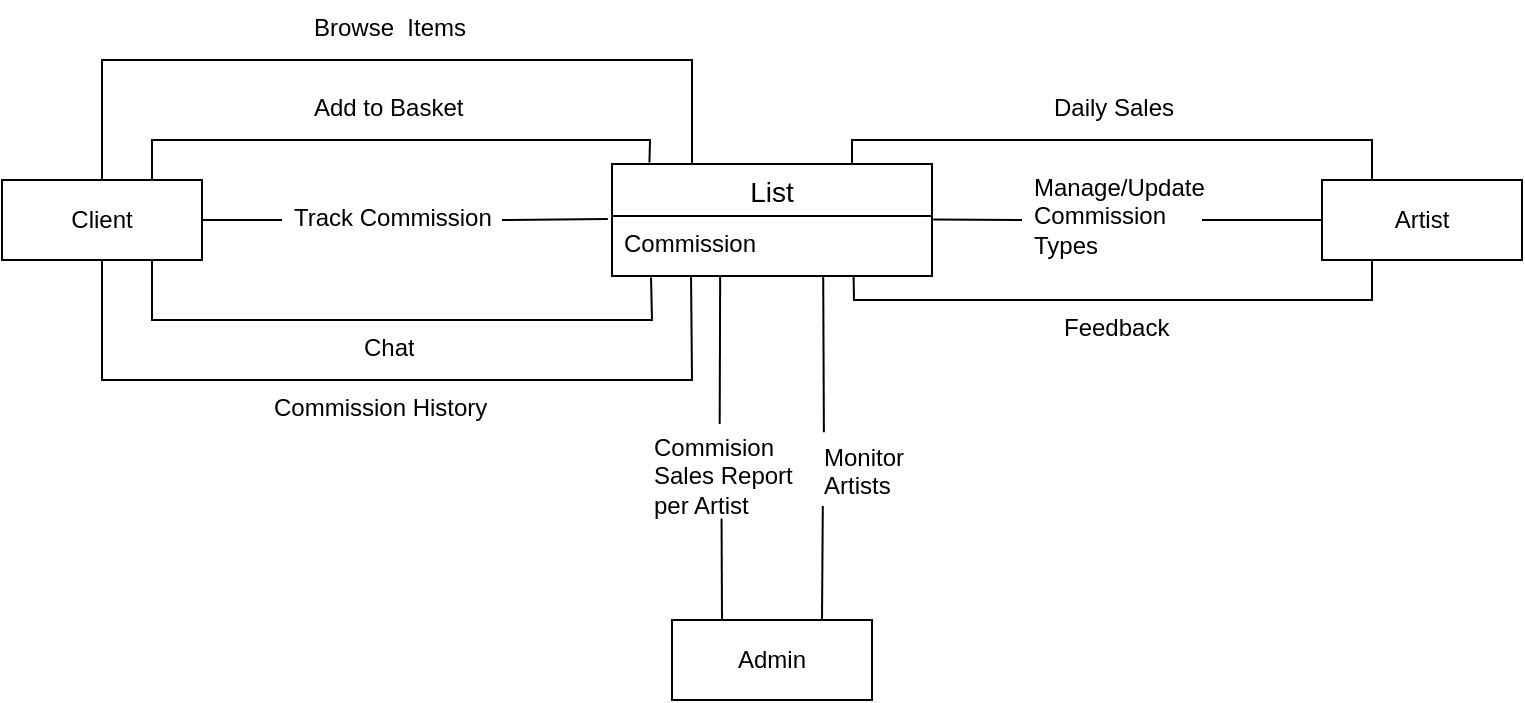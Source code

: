 <mxfile version="27.0.2">
  <diagram name="Page-1" id="oux8k6bwoD5EHhF63y2L">
    <mxGraphModel dx="2316" dy="1391" grid="1" gridSize="10" guides="1" tooltips="1" connect="1" arrows="1" fold="1" page="1" pageScale="1" pageWidth="850" pageHeight="1100" math="0" shadow="0">
      <root>
        <mxCell id="0" />
        <mxCell id="1" parent="0" />
        <mxCell id="d1Pyevz_ncs2XS0bNi1m-14" value="Client" style="whiteSpace=wrap;html=1;align=center;" parent="1" vertex="1">
          <mxGeometry x="40" y="465" width="100" height="40" as="geometry" />
        </mxCell>
        <mxCell id="d1Pyevz_ncs2XS0bNi1m-16" value="List" style="swimlane;fontStyle=0;childLayout=stackLayout;horizontal=1;startSize=26;horizontalStack=0;resizeParent=1;resizeParentMax=0;resizeLast=0;collapsible=1;marginBottom=0;align=center;fontSize=14;" parent="1" vertex="1">
          <mxGeometry x="345" y="457" width="160" height="56" as="geometry" />
        </mxCell>
        <mxCell id="d1Pyevz_ncs2XS0bNi1m-17" value="Commission" style="text;strokeColor=none;fillColor=none;spacingLeft=4;spacingRight=4;overflow=hidden;rotatable=0;points=[[0,0.5],[1,0.5]];portConstraint=eastwest;fontSize=12;whiteSpace=wrap;html=1;" parent="d1Pyevz_ncs2XS0bNi1m-16" vertex="1">
          <mxGeometry y="26" width="160" height="30" as="geometry" />
        </mxCell>
        <mxCell id="d1Pyevz_ncs2XS0bNi1m-20" value="Artist" style="whiteSpace=wrap;html=1;align=center;" parent="1" vertex="1">
          <mxGeometry x="700" y="465" width="100" height="40" as="geometry" />
        </mxCell>
        <mxCell id="d1Pyevz_ncs2XS0bNi1m-21" value="Admin" style="whiteSpace=wrap;html=1;align=center;" parent="1" vertex="1">
          <mxGeometry x="375" y="685" width="100" height="40" as="geometry" />
        </mxCell>
        <mxCell id="d1Pyevz_ncs2XS0bNi1m-22" value="Browse&amp;nbsp; Items" style="text;strokeColor=none;fillColor=none;spacingLeft=4;spacingRight=4;overflow=hidden;rotatable=0;points=[[0,0.5],[1,0.5]];portConstraint=eastwest;fontSize=12;whiteSpace=wrap;html=1;" parent="1" vertex="1">
          <mxGeometry x="190" y="375" width="90" height="30" as="geometry" />
        </mxCell>
        <mxCell id="d1Pyevz_ncs2XS0bNi1m-23" value="Add to Basket" style="text;strokeColor=none;fillColor=none;spacingLeft=4;spacingRight=4;overflow=hidden;rotatable=0;points=[[0,0.5],[1,0.5]];portConstraint=eastwest;fontSize=12;whiteSpace=wrap;html=1;" parent="1" vertex="1">
          <mxGeometry x="190" y="415" width="90" height="30" as="geometry" />
        </mxCell>
        <mxCell id="d1Pyevz_ncs2XS0bNi1m-24" value="Track Commission" style="text;strokeColor=none;fillColor=none;spacingLeft=4;spacingRight=4;overflow=hidden;rotatable=0;points=[[0,0.5],[1,0.5]];portConstraint=eastwest;fontSize=12;whiteSpace=wrap;html=1;" parent="1" vertex="1">
          <mxGeometry x="180" y="470" width="110" height="30" as="geometry" />
        </mxCell>
        <mxCell id="d1Pyevz_ncs2XS0bNi1m-25" value="Chat" style="text;strokeColor=none;fillColor=none;spacingLeft=4;spacingRight=4;overflow=hidden;rotatable=0;points=[[0,0.5],[1,0.5]];portConstraint=eastwest;fontSize=12;whiteSpace=wrap;html=1;" parent="1" vertex="1">
          <mxGeometry x="215" y="535" width="40" height="30" as="geometry" />
        </mxCell>
        <mxCell id="d1Pyevz_ncs2XS0bNi1m-26" value="Commission History" style="text;strokeColor=none;fillColor=none;spacingLeft=4;spacingRight=4;overflow=hidden;rotatable=0;points=[[0,0.5],[1,0.5]];portConstraint=eastwest;fontSize=12;whiteSpace=wrap;html=1;" parent="1" vertex="1">
          <mxGeometry x="170" y="565" width="130" height="30" as="geometry" />
        </mxCell>
        <mxCell id="d1Pyevz_ncs2XS0bNi1m-27" value="Daily Sales" style="text;strokeColor=none;fillColor=none;spacingLeft=4;spacingRight=4;overflow=hidden;rotatable=0;points=[[0,0.5],[1,0.5]];portConstraint=eastwest;fontSize=12;whiteSpace=wrap;html=1;" parent="1" vertex="1">
          <mxGeometry x="560" y="415" width="80" height="30" as="geometry" />
        </mxCell>
        <mxCell id="d1Pyevz_ncs2XS0bNi1m-28" value="Manage/Update Commission Types" style="text;strokeColor=none;fillColor=none;spacingLeft=4;spacingRight=4;overflow=hidden;rotatable=0;points=[[0,0.5],[1,0.5]];portConstraint=eastwest;fontSize=12;whiteSpace=wrap;html=1;" parent="1" vertex="1">
          <mxGeometry x="550" y="455" width="100" height="60" as="geometry" />
        </mxCell>
        <mxCell id="d1Pyevz_ncs2XS0bNi1m-30" value="Feedback" style="text;strokeColor=none;fillColor=none;spacingLeft=4;spacingRight=4;overflow=hidden;rotatable=0;points=[[0,0.5],[1,0.5]];portConstraint=eastwest;fontSize=12;whiteSpace=wrap;html=1;" parent="1" vertex="1">
          <mxGeometry x="565" y="525" width="70" height="30" as="geometry" />
        </mxCell>
        <mxCell id="d1Pyevz_ncs2XS0bNi1m-31" value="Commision Sales Report per Artist" style="text;strokeColor=none;fillColor=none;spacingLeft=4;spacingRight=4;overflow=hidden;rotatable=0;points=[[0,0.5],[1,0.5]];portConstraint=eastwest;fontSize=12;whiteSpace=wrap;html=1;" parent="1" vertex="1">
          <mxGeometry x="360" y="585" width="85" height="50" as="geometry" />
        </mxCell>
        <mxCell id="d1Pyevz_ncs2XS0bNi1m-32" value="Monitor Artists" style="text;strokeColor=none;fillColor=none;spacingLeft=4;spacingRight=4;overflow=hidden;rotatable=0;points=[[0,0.5],[1,0.5]];portConstraint=eastwest;fontSize=12;whiteSpace=wrap;html=1;" parent="1" vertex="1">
          <mxGeometry x="445" y="590" width="50" height="40" as="geometry" />
        </mxCell>
        <mxCell id="d1Pyevz_ncs2XS0bNi1m-35" value="" style="endArrow=none;html=1;rounded=0;exitX=0.5;exitY=0;exitDx=0;exitDy=0;entryX=0.25;entryY=0;entryDx=0;entryDy=0;" parent="1" source="d1Pyevz_ncs2XS0bNi1m-14" target="d1Pyevz_ncs2XS0bNi1m-16" edge="1">
          <mxGeometry relative="1" as="geometry">
            <mxPoint x="145" y="265" as="sourcePoint" />
            <mxPoint x="380" y="405" as="targetPoint" />
            <Array as="points">
              <mxPoint x="90" y="405" />
              <mxPoint x="385" y="405" />
            </Array>
          </mxGeometry>
        </mxCell>
        <mxCell id="d1Pyevz_ncs2XS0bNi1m-36" value="" style="endArrow=none;html=1;rounded=0;exitX=0.75;exitY=0;exitDx=0;exitDy=0;entryX=0.117;entryY=-0.013;entryDx=0;entryDy=0;entryPerimeter=0;" parent="1" source="d1Pyevz_ncs2XS0bNi1m-14" target="d1Pyevz_ncs2XS0bNi1m-16" edge="1">
          <mxGeometry relative="1" as="geometry">
            <mxPoint x="310" y="475" as="sourcePoint" />
            <mxPoint x="470" y="475" as="targetPoint" />
            <Array as="points">
              <mxPoint x="115" y="445" />
              <mxPoint x="364" y="445" />
            </Array>
          </mxGeometry>
        </mxCell>
        <mxCell id="d1Pyevz_ncs2XS0bNi1m-37" value="" style="endArrow=none;html=1;rounded=0;exitX=1;exitY=0.5;exitDx=0;exitDy=0;" parent="1" source="d1Pyevz_ncs2XS0bNi1m-14" target="d1Pyevz_ncs2XS0bNi1m-24" edge="1">
          <mxGeometry relative="1" as="geometry">
            <mxPoint x="300" y="465" as="sourcePoint" />
            <mxPoint x="460" y="465" as="targetPoint" />
          </mxGeometry>
        </mxCell>
        <mxCell id="d1Pyevz_ncs2XS0bNi1m-38" value="" style="endArrow=none;html=1;rounded=0;entryX=-0.013;entryY=0.052;entryDx=0;entryDy=0;entryPerimeter=0;" parent="1" target="d1Pyevz_ncs2XS0bNi1m-17" edge="1">
          <mxGeometry relative="1" as="geometry">
            <mxPoint x="290" y="485" as="sourcePoint" />
            <mxPoint x="330" y="485" as="targetPoint" />
          </mxGeometry>
        </mxCell>
        <mxCell id="d1Pyevz_ncs2XS0bNi1m-39" value="" style="endArrow=none;html=1;rounded=0;exitX=0.75;exitY=1;exitDx=0;exitDy=0;entryX=0.122;entryY=1.024;entryDx=0;entryDy=0;entryPerimeter=0;" parent="1" source="d1Pyevz_ncs2XS0bNi1m-14" target="d1Pyevz_ncs2XS0bNi1m-17" edge="1">
          <mxGeometry relative="1" as="geometry">
            <mxPoint x="310" y="465" as="sourcePoint" />
            <mxPoint x="470" y="465" as="targetPoint" />
            <Array as="points">
              <mxPoint x="115" y="535" />
              <mxPoint x="365" y="535" />
            </Array>
          </mxGeometry>
        </mxCell>
        <mxCell id="d1Pyevz_ncs2XS0bNi1m-40" value="" style="endArrow=none;html=1;rounded=0;exitX=0.5;exitY=1;exitDx=0;exitDy=0;entryX=0.247;entryY=1.005;entryDx=0;entryDy=0;entryPerimeter=0;" parent="1" source="d1Pyevz_ncs2XS0bNi1m-14" target="d1Pyevz_ncs2XS0bNi1m-17" edge="1">
          <mxGeometry relative="1" as="geometry">
            <mxPoint x="270" y="445" as="sourcePoint" />
            <mxPoint x="430" y="445" as="targetPoint" />
            <Array as="points">
              <mxPoint x="90" y="565" />
              <mxPoint x="385" y="565" />
            </Array>
          </mxGeometry>
        </mxCell>
        <mxCell id="d1Pyevz_ncs2XS0bNi1m-41" value="" style="endArrow=none;html=1;rounded=0;exitX=0.75;exitY=0;exitDx=0;exitDy=0;entryX=0.25;entryY=0;entryDx=0;entryDy=0;" parent="1" source="d1Pyevz_ncs2XS0bNi1m-16" target="d1Pyevz_ncs2XS0bNi1m-20" edge="1">
          <mxGeometry relative="1" as="geometry">
            <mxPoint x="480" y="455" as="sourcePoint" />
            <mxPoint x="410" y="385" as="targetPoint" />
            <Array as="points">
              <mxPoint x="465" y="445" />
              <mxPoint x="725" y="445" />
            </Array>
          </mxGeometry>
        </mxCell>
        <mxCell id="d1Pyevz_ncs2XS0bNi1m-42" value="" style="endArrow=none;html=1;rounded=0;exitX=1.004;exitY=0.057;exitDx=0;exitDy=0;exitPerimeter=0;entryX=0;entryY=0.5;entryDx=0;entryDy=0;" parent="1" source="d1Pyevz_ncs2XS0bNi1m-17" target="d1Pyevz_ncs2XS0bNi1m-28" edge="1">
          <mxGeometry relative="1" as="geometry">
            <mxPoint x="490" y="445" as="sourcePoint" />
            <mxPoint x="650" y="445" as="targetPoint" />
          </mxGeometry>
        </mxCell>
        <mxCell id="d1Pyevz_ncs2XS0bNi1m-43" value="" style="line;strokeWidth=1;rotatable=0;dashed=0;labelPosition=right;align=left;verticalAlign=middle;spacingTop=0;spacingLeft=6;points=[];portConstraint=eastwest;" parent="1" vertex="1">
          <mxGeometry x="640" y="480" width="60" height="10" as="geometry" />
        </mxCell>
        <mxCell id="d1Pyevz_ncs2XS0bNi1m-44" value="" style="endArrow=none;html=1;rounded=0;exitX=0.755;exitY=0.984;exitDx=0;exitDy=0;exitPerimeter=0;entryX=0.25;entryY=1;entryDx=0;entryDy=0;" parent="1" source="d1Pyevz_ncs2XS0bNi1m-17" target="d1Pyevz_ncs2XS0bNi1m-20" edge="1">
          <mxGeometry relative="1" as="geometry">
            <mxPoint x="550" y="455" as="sourcePoint" />
            <mxPoint x="710" y="455" as="targetPoint" />
            <Array as="points">
              <mxPoint x="466" y="525" />
              <mxPoint x="725" y="525" />
            </Array>
          </mxGeometry>
        </mxCell>
        <mxCell id="d1Pyevz_ncs2XS0bNi1m-45" value="" style="endArrow=none;html=1;rounded=0;entryX=0.25;entryY=0;entryDx=0;entryDy=0;exitX=0.468;exitY=0.984;exitDx=0;exitDy=0;exitPerimeter=0;" parent="1" source="d1Pyevz_ncs2XS0bNi1m-31" target="d1Pyevz_ncs2XS0bNi1m-21" edge="1">
          <mxGeometry relative="1" as="geometry">
            <mxPoint x="460" y="645" as="sourcePoint" />
            <mxPoint x="550" y="485" as="targetPoint" />
          </mxGeometry>
        </mxCell>
        <mxCell id="d1Pyevz_ncs2XS0bNi1m-46" value="" style="endArrow=none;html=1;rounded=0;exitX=0.457;exitY=0.039;exitDx=0;exitDy=0;exitPerimeter=0;entryX=0.338;entryY=1.002;entryDx=0;entryDy=0;entryPerimeter=0;" parent="1" source="d1Pyevz_ncs2XS0bNi1m-31" target="d1Pyevz_ncs2XS0bNi1m-17" edge="1">
          <mxGeometry relative="1" as="geometry">
            <mxPoint x="340" y="575" as="sourcePoint" />
            <mxPoint x="399" y="515" as="targetPoint" />
          </mxGeometry>
        </mxCell>
        <mxCell id="d1Pyevz_ncs2XS0bNi1m-47" value="" style="endArrow=none;html=1;rounded=0;exitX=0.119;exitY=0.027;exitDx=0;exitDy=0;exitPerimeter=0;entryX=0.66;entryY=1.009;entryDx=0;entryDy=0;entryPerimeter=0;" parent="1" source="d1Pyevz_ncs2XS0bNi1m-32" target="d1Pyevz_ncs2XS0bNi1m-17" edge="1">
          <mxGeometry relative="1" as="geometry">
            <mxPoint x="461" y="590.82" as="sourcePoint" />
            <mxPoint x="459.72" y="513" as="targetPoint" />
          </mxGeometry>
        </mxCell>
        <mxCell id="d1Pyevz_ncs2XS0bNi1m-48" value="" style="endArrow=none;html=1;rounded=0;exitX=0.108;exitY=0.951;exitDx=0;exitDy=0;exitPerimeter=0;entryX=0.75;entryY=0;entryDx=0;entryDy=0;" parent="1" source="d1Pyevz_ncs2XS0bNi1m-32" target="d1Pyevz_ncs2XS0bNi1m-21" edge="1">
          <mxGeometry relative="1" as="geometry">
            <mxPoint x="420" y="635" as="sourcePoint" />
            <mxPoint x="580" y="635" as="targetPoint" />
          </mxGeometry>
        </mxCell>
      </root>
    </mxGraphModel>
  </diagram>
</mxfile>
